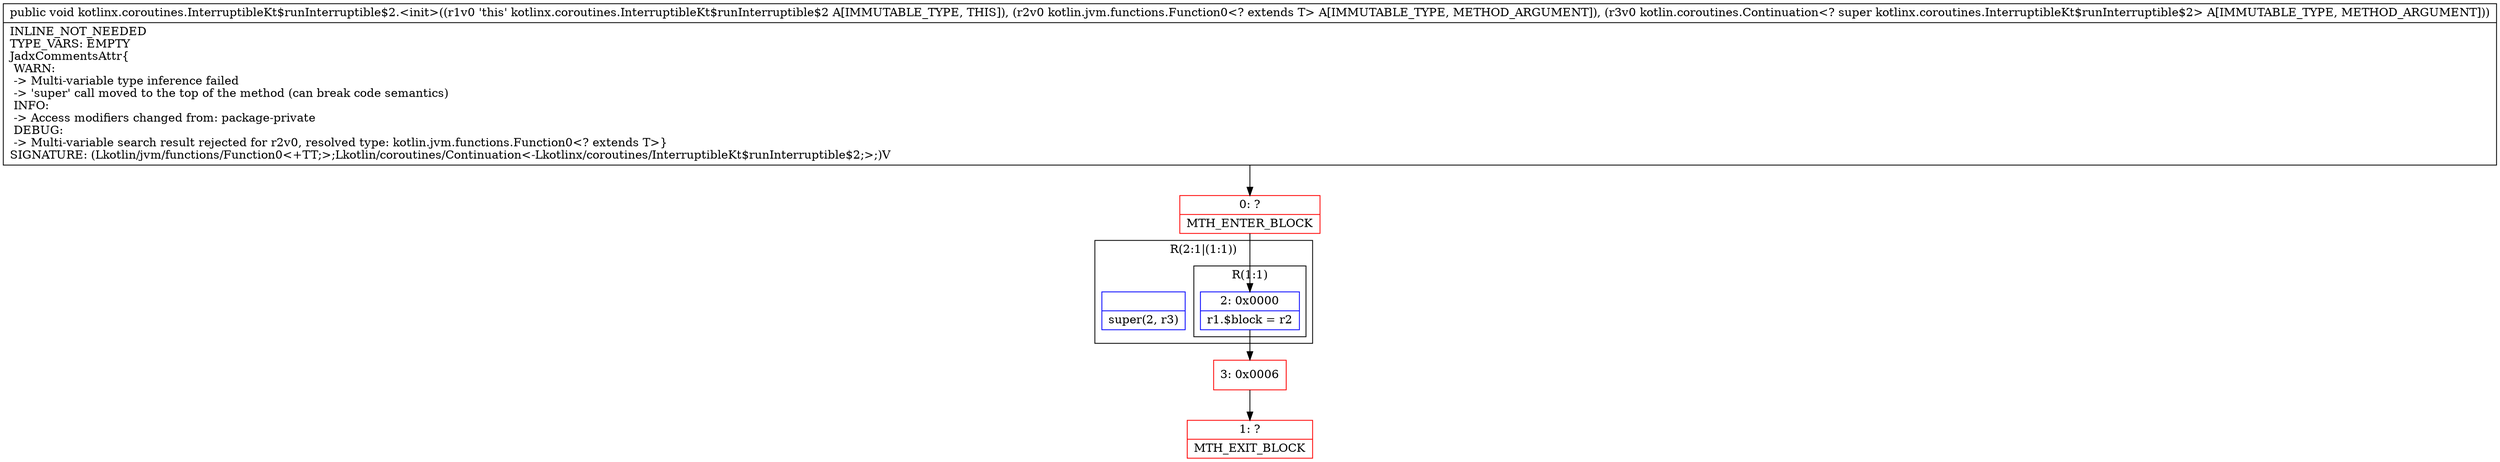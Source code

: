 digraph "CFG forkotlinx.coroutines.InterruptibleKt$runInterruptible$2.\<init\>(Lkotlin\/jvm\/functions\/Function0;Lkotlin\/coroutines\/Continuation;)V" {
subgraph cluster_Region_2116054306 {
label = "R(2:1|(1:1))";
node [shape=record,color=blue];
Node_InsnContainer_1418771812 [shape=record,label="{|super(2, r3)\l}"];
subgraph cluster_Region_1696570815 {
label = "R(1:1)";
node [shape=record,color=blue];
Node_2 [shape=record,label="{2\:\ 0x0000|r1.$block = r2\l}"];
}
}
Node_0 [shape=record,color=red,label="{0\:\ ?|MTH_ENTER_BLOCK\l}"];
Node_3 [shape=record,color=red,label="{3\:\ 0x0006}"];
Node_1 [shape=record,color=red,label="{1\:\ ?|MTH_EXIT_BLOCK\l}"];
MethodNode[shape=record,label="{public void kotlinx.coroutines.InterruptibleKt$runInterruptible$2.\<init\>((r1v0 'this' kotlinx.coroutines.InterruptibleKt$runInterruptible$2 A[IMMUTABLE_TYPE, THIS]), (r2v0 kotlin.jvm.functions.Function0\<? extends T\> A[IMMUTABLE_TYPE, METHOD_ARGUMENT]), (r3v0 kotlin.coroutines.Continuation\<? super kotlinx.coroutines.InterruptibleKt$runInterruptible$2\> A[IMMUTABLE_TYPE, METHOD_ARGUMENT]))  | INLINE_NOT_NEEDED\lTYPE_VARS: EMPTY\lJadxCommentsAttr\{\l WARN: \l \-\> Multi\-variable type inference failed\l \-\> 'super' call moved to the top of the method (can break code semantics)\l INFO: \l \-\> Access modifiers changed from: package\-private\l DEBUG: \l \-\> Multi\-variable search result rejected for r2v0, resolved type: kotlin.jvm.functions.Function0\<? extends T\>\}\lSIGNATURE: (Lkotlin\/jvm\/functions\/Function0\<+TT;\>;Lkotlin\/coroutines\/Continuation\<\-Lkotlinx\/coroutines\/InterruptibleKt$runInterruptible$2;\>;)V\l}"];
MethodNode -> Node_0;Node_2 -> Node_3;
Node_0 -> Node_2;
Node_3 -> Node_1;
}

